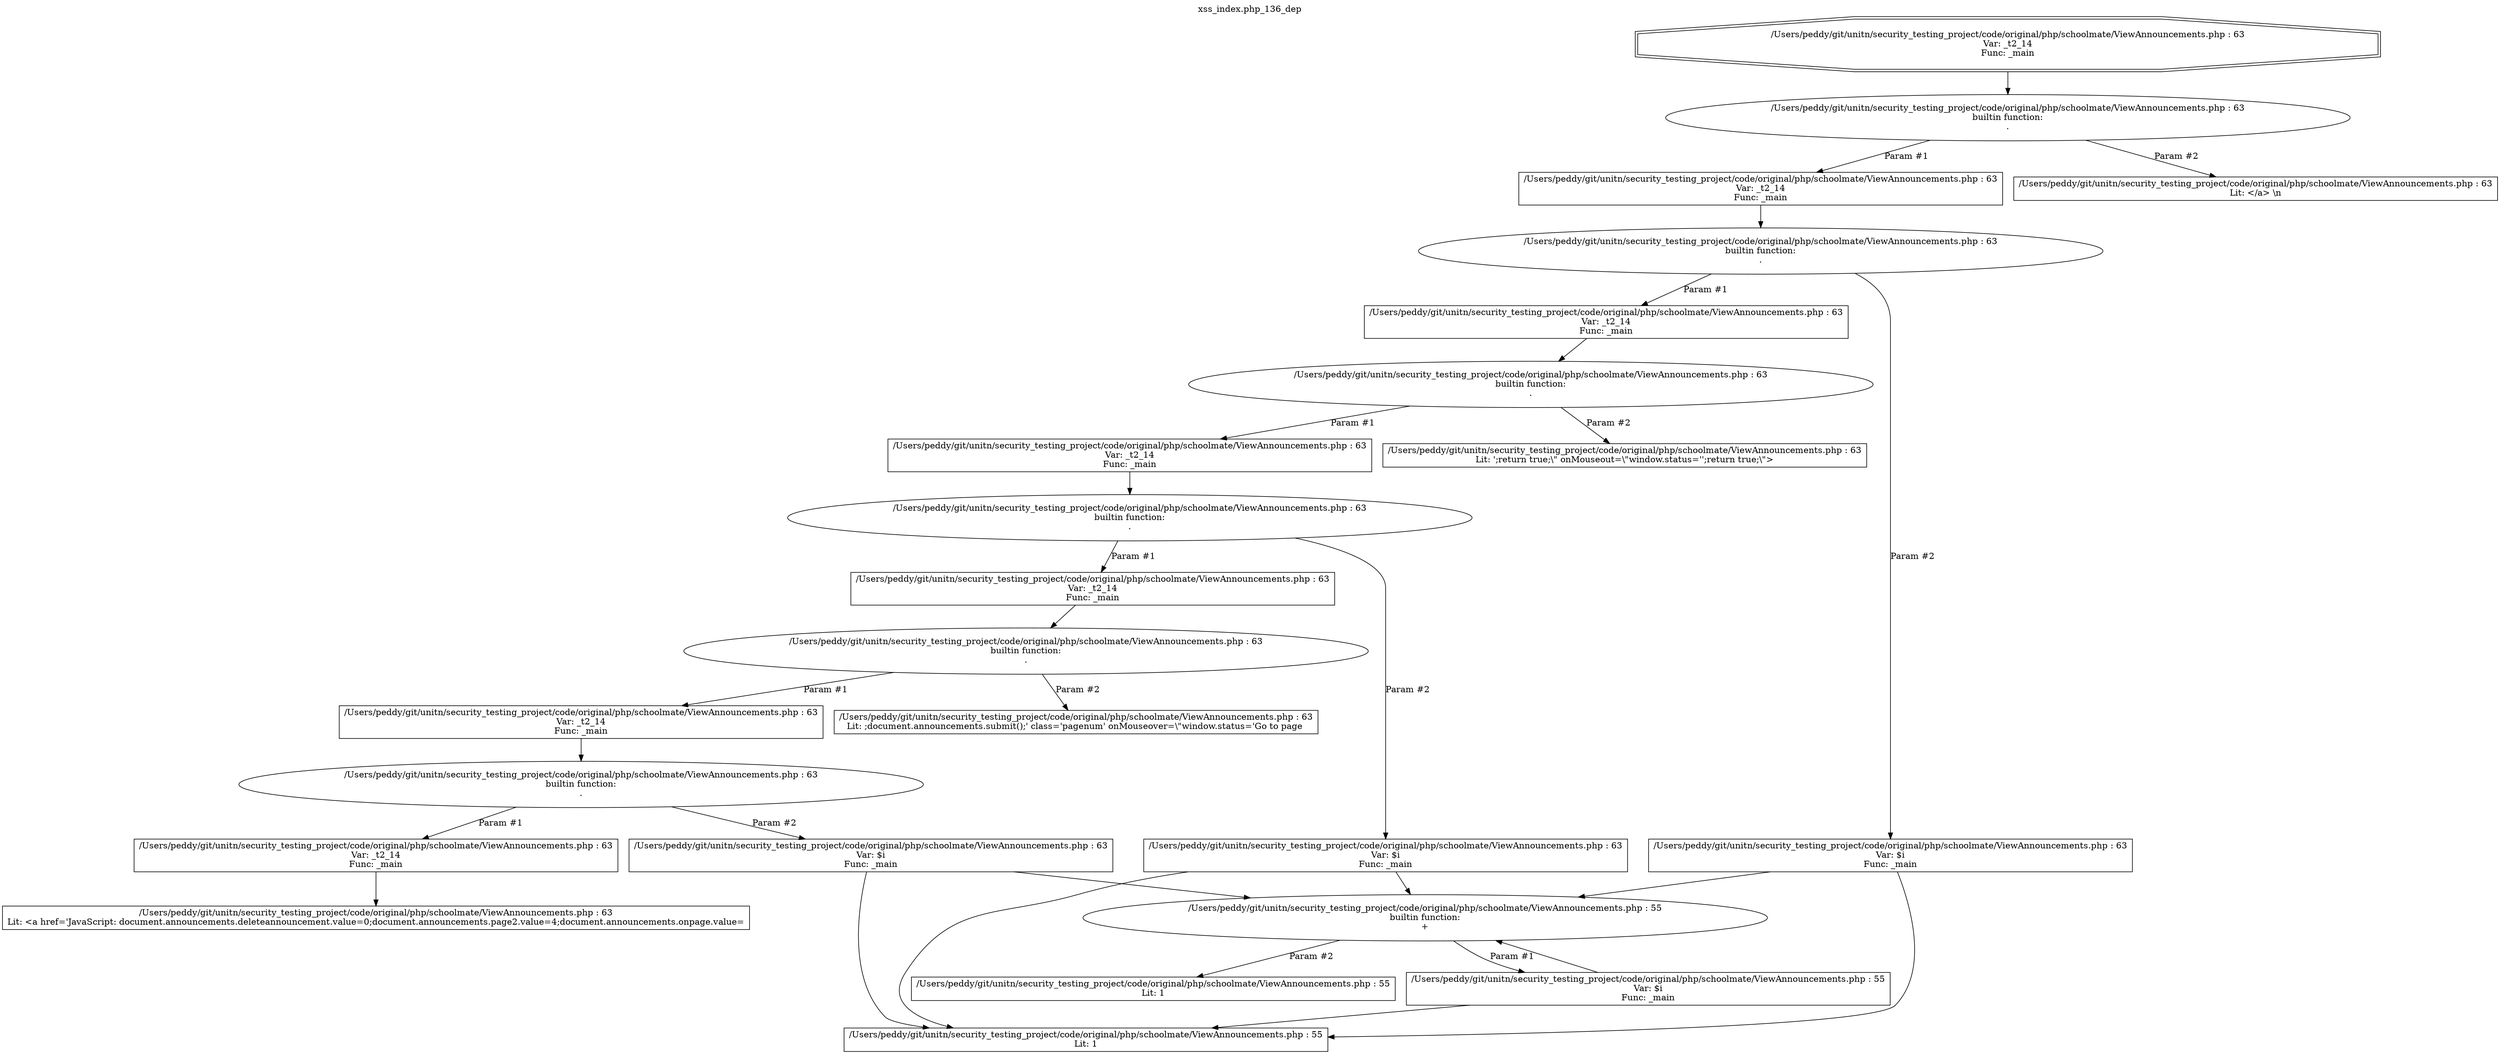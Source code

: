 digraph cfg {
  label="xss_index.php_136_dep";
  labelloc=t;
  n1 [shape=doubleoctagon, label="/Users/peddy/git/unitn/security_testing_project/code/original/php/schoolmate/ViewAnnouncements.php : 63\nVar: _t2_14\nFunc: _main\n"];
  n2 [shape=ellipse, label="/Users/peddy/git/unitn/security_testing_project/code/original/php/schoolmate/ViewAnnouncements.php : 63\nbuiltin function:\n.\n"];
  n3 [shape=box, label="/Users/peddy/git/unitn/security_testing_project/code/original/php/schoolmate/ViewAnnouncements.php : 63\nVar: _t2_14\nFunc: _main\n"];
  n4 [shape=ellipse, label="/Users/peddy/git/unitn/security_testing_project/code/original/php/schoolmate/ViewAnnouncements.php : 63\nbuiltin function:\n.\n"];
  n5 [shape=box, label="/Users/peddy/git/unitn/security_testing_project/code/original/php/schoolmate/ViewAnnouncements.php : 63\nVar: _t2_14\nFunc: _main\n"];
  n6 [shape=ellipse, label="/Users/peddy/git/unitn/security_testing_project/code/original/php/schoolmate/ViewAnnouncements.php : 63\nbuiltin function:\n.\n"];
  n7 [shape=box, label="/Users/peddy/git/unitn/security_testing_project/code/original/php/schoolmate/ViewAnnouncements.php : 63\nVar: _t2_14\nFunc: _main\n"];
  n8 [shape=ellipse, label="/Users/peddy/git/unitn/security_testing_project/code/original/php/schoolmate/ViewAnnouncements.php : 63\nbuiltin function:\n.\n"];
  n9 [shape=box, label="/Users/peddy/git/unitn/security_testing_project/code/original/php/schoolmate/ViewAnnouncements.php : 63\nVar: _t2_14\nFunc: _main\n"];
  n10 [shape=ellipse, label="/Users/peddy/git/unitn/security_testing_project/code/original/php/schoolmate/ViewAnnouncements.php : 63\nbuiltin function:\n.\n"];
  n11 [shape=box, label="/Users/peddy/git/unitn/security_testing_project/code/original/php/schoolmate/ViewAnnouncements.php : 63\nVar: _t2_14\nFunc: _main\n"];
  n12 [shape=ellipse, label="/Users/peddy/git/unitn/security_testing_project/code/original/php/schoolmate/ViewAnnouncements.php : 63\nbuiltin function:\n.\n"];
  n13 [shape=box, label="/Users/peddy/git/unitn/security_testing_project/code/original/php/schoolmate/ViewAnnouncements.php : 63\nVar: _t2_14\nFunc: _main\n"];
  n14 [shape=box, label="/Users/peddy/git/unitn/security_testing_project/code/original/php/schoolmate/ViewAnnouncements.php : 63\nLit: <a href='JavaScript: document.announcements.deleteannouncement.value=0;document.announcements.page2.value=4;document.announcements.onpage.value=\n"];
  n15 [shape=box, label="/Users/peddy/git/unitn/security_testing_project/code/original/php/schoolmate/ViewAnnouncements.php : 63\nVar: $i\nFunc: _main\n"];
  n16 [shape=ellipse, label="/Users/peddy/git/unitn/security_testing_project/code/original/php/schoolmate/ViewAnnouncements.php : 55\nbuiltin function:\n+\n"];
  n17 [shape=box, label="/Users/peddy/git/unitn/security_testing_project/code/original/php/schoolmate/ViewAnnouncements.php : 55\nVar: $i\nFunc: _main\n"];
  n18 [shape=box, label="/Users/peddy/git/unitn/security_testing_project/code/original/php/schoolmate/ViewAnnouncements.php : 55\nLit: 1\n"];
  n19 [shape=box, label="/Users/peddy/git/unitn/security_testing_project/code/original/php/schoolmate/ViewAnnouncements.php : 55\nLit: 1\n"];
  n20 [shape=box, label="/Users/peddy/git/unitn/security_testing_project/code/original/php/schoolmate/ViewAnnouncements.php : 63\nLit: ;document.announcements.submit();' class='pagenum' onMouseover=\\\"window.status='Go to page \n"];
  n21 [shape=box, label="/Users/peddy/git/unitn/security_testing_project/code/original/php/schoolmate/ViewAnnouncements.php : 63\nVar: $i\nFunc: _main\n"];
  n22 [shape=box, label="/Users/peddy/git/unitn/security_testing_project/code/original/php/schoolmate/ViewAnnouncements.php : 63\nLit: ';return true;\\\" onMouseout=\\\"window.status='';return true;\\\">\n"];
  n23 [shape=box, label="/Users/peddy/git/unitn/security_testing_project/code/original/php/schoolmate/ViewAnnouncements.php : 63\nVar: $i\nFunc: _main\n"];
  n24 [shape=box, label="/Users/peddy/git/unitn/security_testing_project/code/original/php/schoolmate/ViewAnnouncements.php : 63\nLit: </a>&nbsp;\\n\n"];
  n1 -> n2;
  n3 -> n4;
  n5 -> n6;
  n7 -> n8;
  n9 -> n10;
  n11 -> n12;
  n13 -> n14;
  n12 -> n13[label="Param #1"];
  n12 -> n15[label="Param #2"];
  n15 -> n16;
  n15 -> n18;
  n17 -> n16;
  n17 -> n18;
  n16 -> n17[label="Param #1"];
  n16 -> n19[label="Param #2"];
  n10 -> n11[label="Param #1"];
  n10 -> n20[label="Param #2"];
  n8 -> n9[label="Param #1"];
  n8 -> n21[label="Param #2"];
  n21 -> n16;
  n21 -> n18;
  n6 -> n7[label="Param #1"];
  n6 -> n22[label="Param #2"];
  n4 -> n5[label="Param #1"];
  n4 -> n23[label="Param #2"];
  n23 -> n16;
  n23 -> n18;
  n2 -> n3[label="Param #1"];
  n2 -> n24[label="Param #2"];
}
